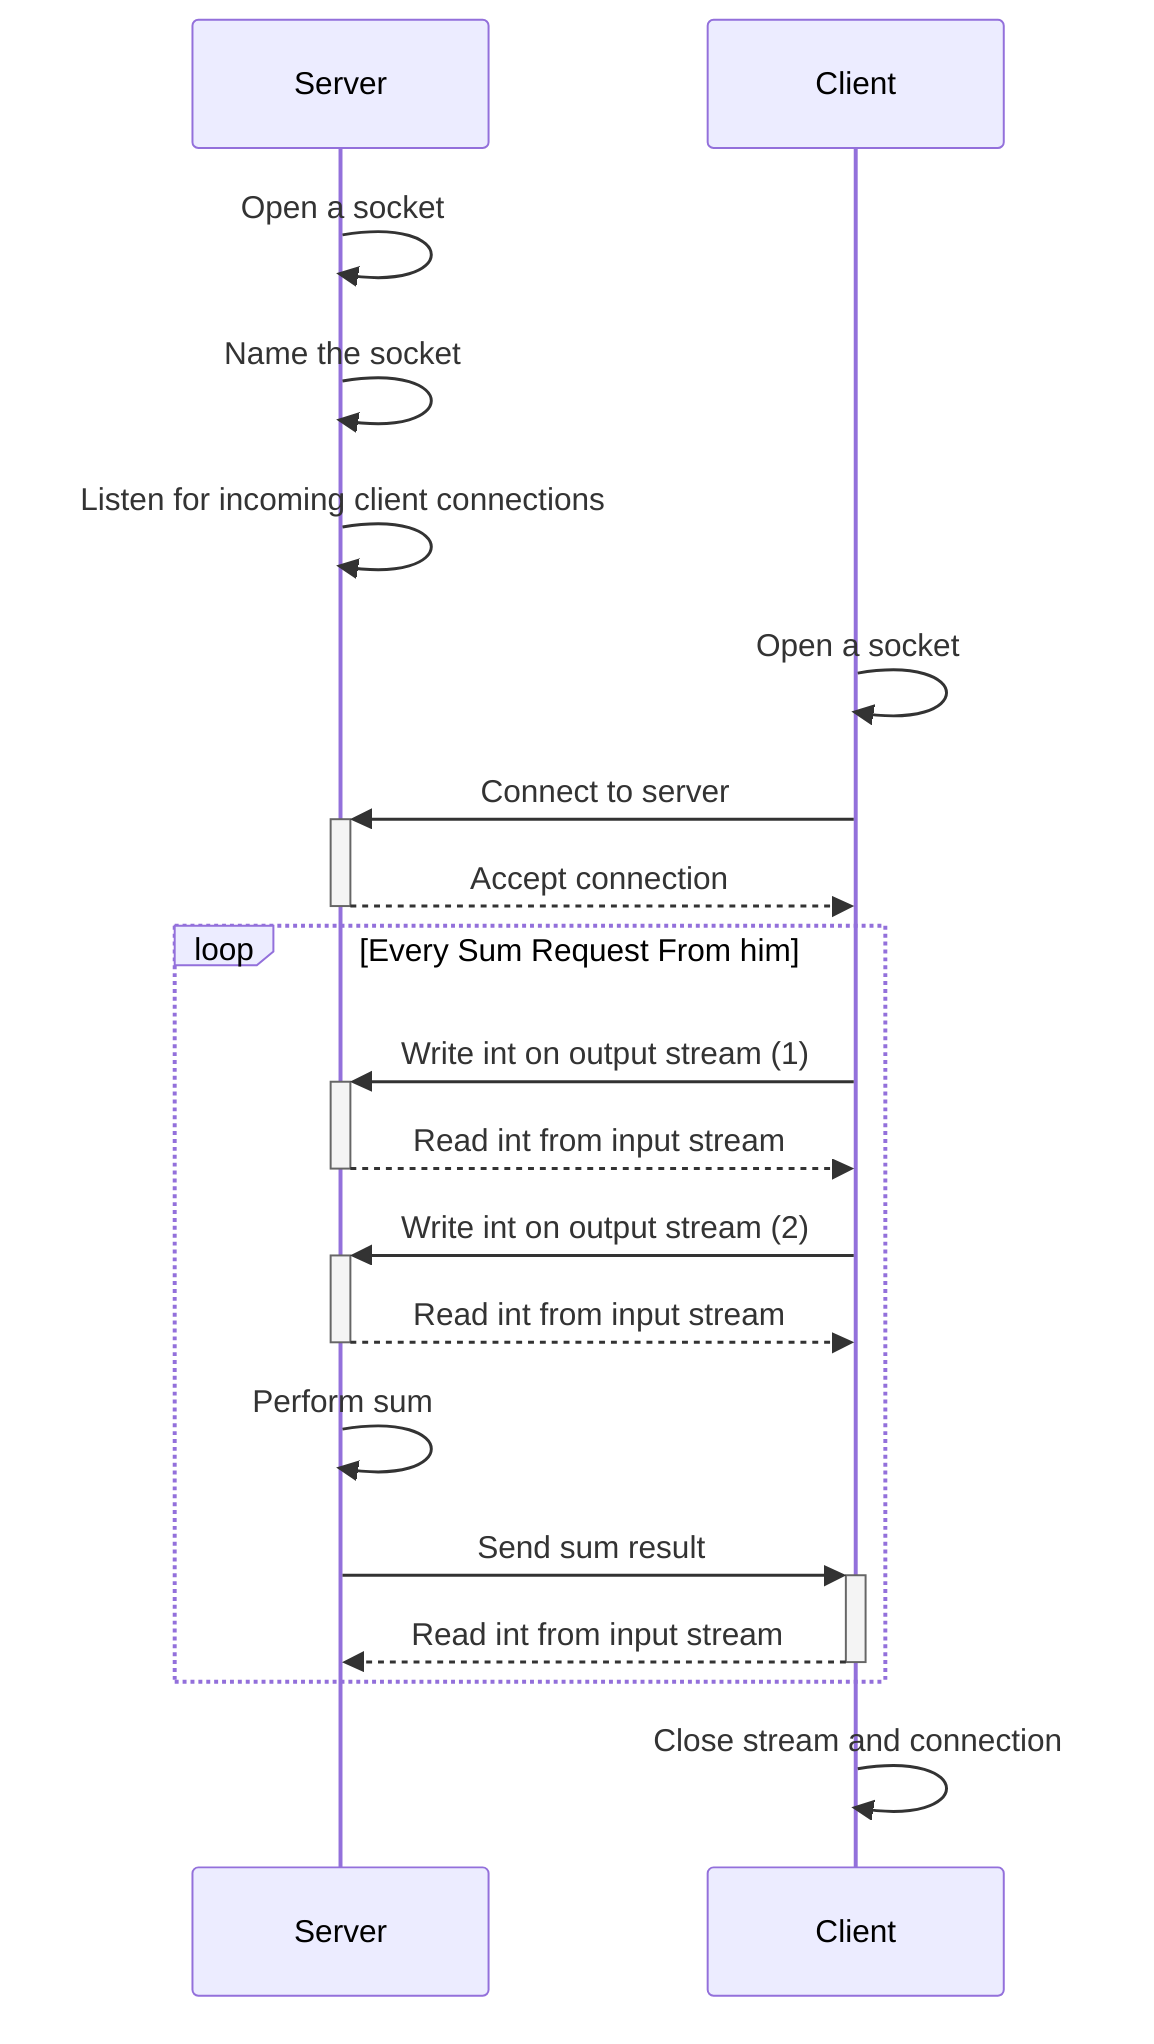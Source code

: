 sequenceDiagram
  participant Server
  participant Client

  Server->>Server: Open a socket
  Server->>Server: Name the socket
  Server->>Server: Listen for incoming client connections
  Client->>Client: Open a socket
  Client ->>+Server: Connect to server
  Server -->>-Client: Accept connection

  loop Every Sum Request From him
    Client->>+Server: Write int on output stream (1)
    Server-->>-Client: Read int from input stream
    Client->>+Server: Write int on output stream (2)
    Server-->>-Client: Read int from input stream
    Server->>Server: Perform sum
    Server->>+Client: Send sum result
    Client-->>-Server: Read int from input stream
  end

  Client->>Client: Close stream and connection